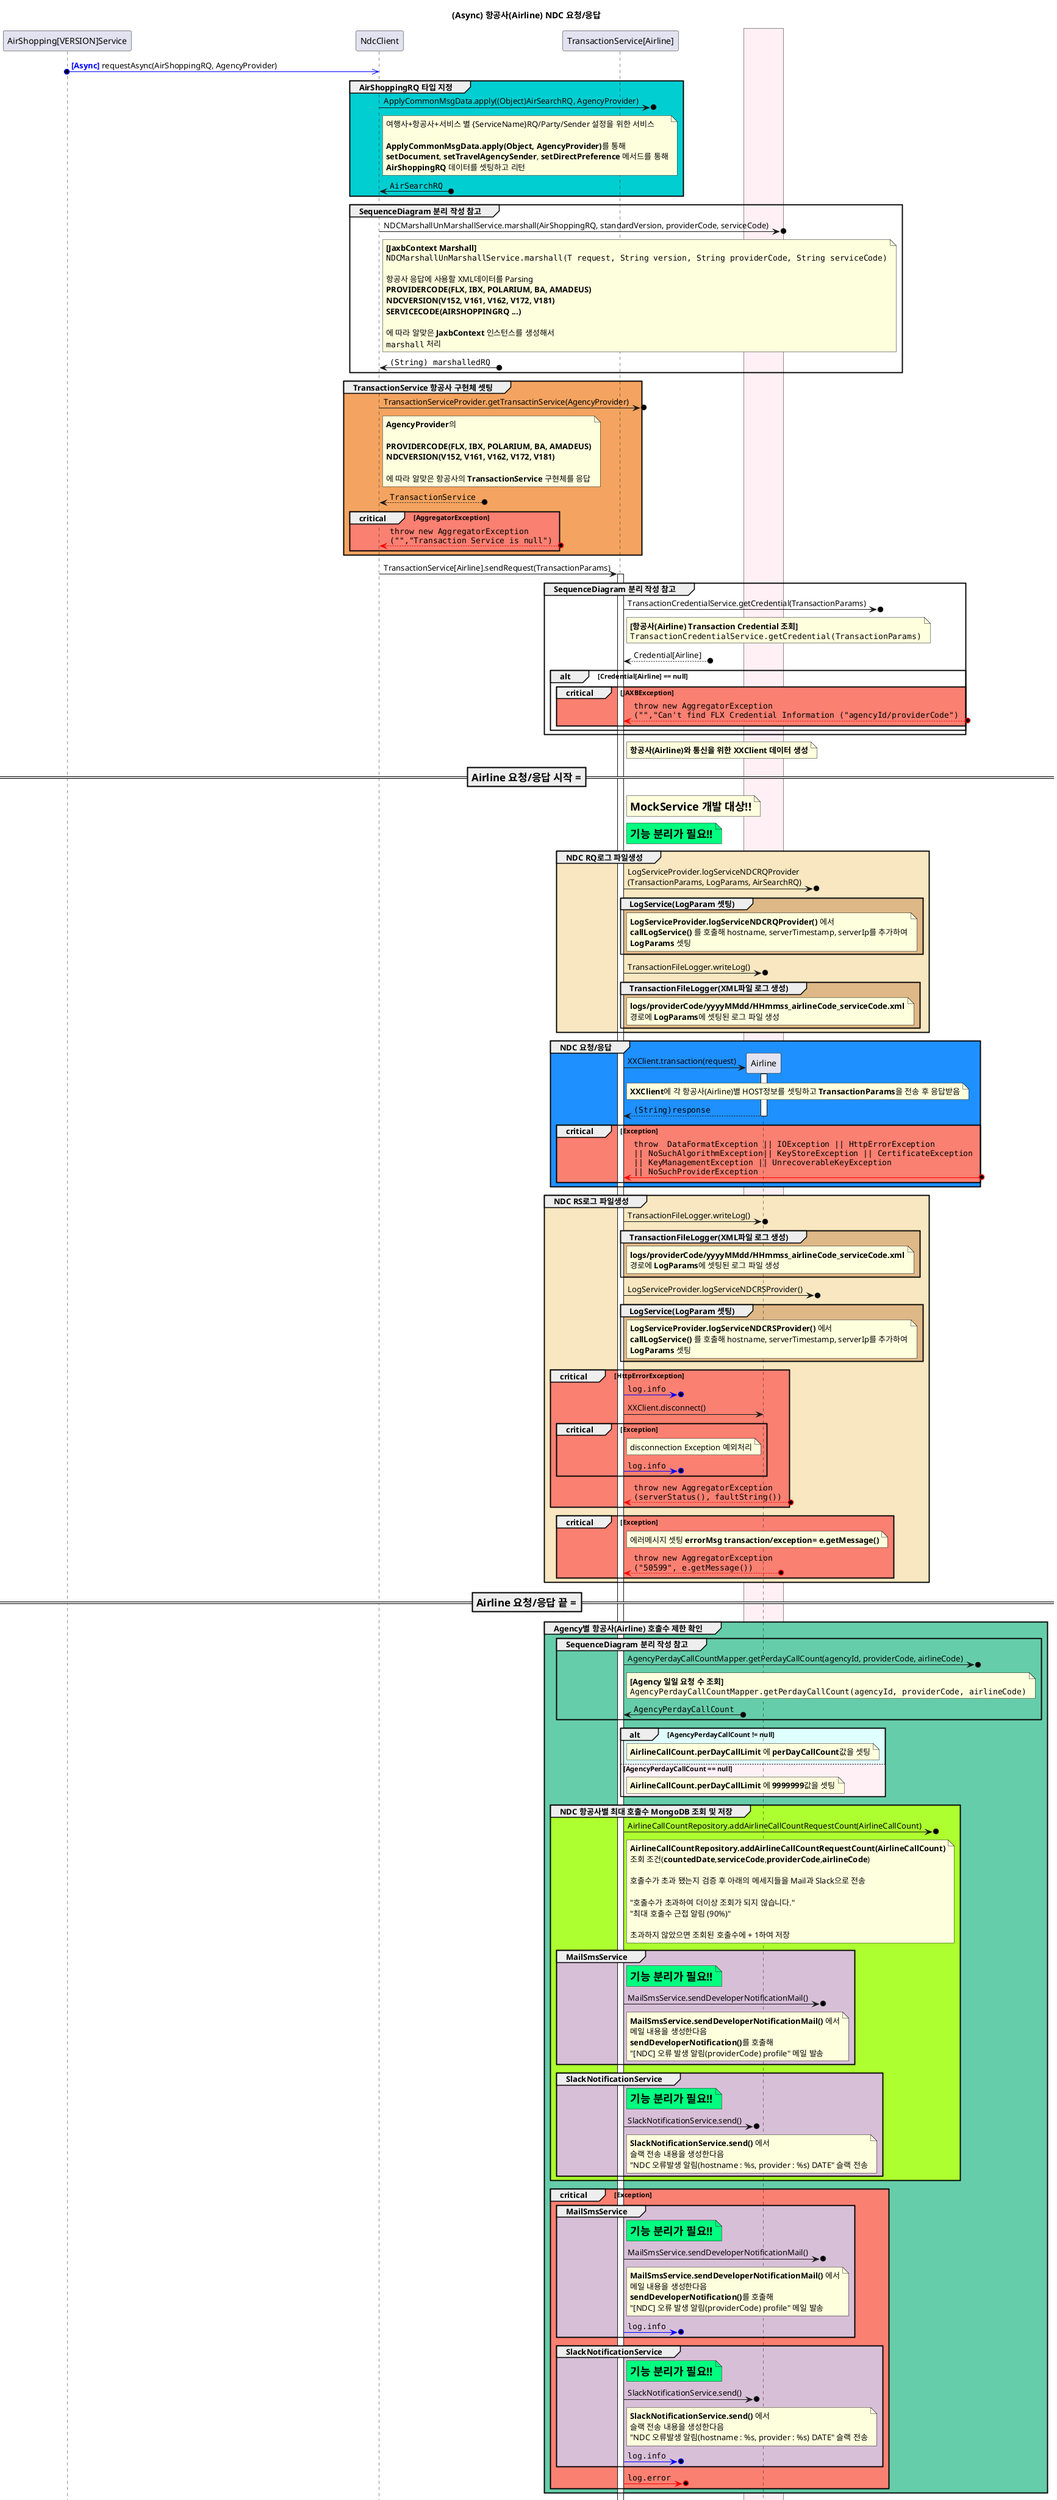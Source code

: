 @startuml
title **(Async) 항공사(Airline) NDC 요청/응답**

participant "AirShopping[VERSION]Service" as versionAirShoppingService
participant NdcClient
participant "TransactionService[Airline]" as airlineTransaction
box #LavenderBlush
    participant Airline
end box

versionAirShoppingService o-[#blue]>> NdcClient: <color:blue>**[Async]**</color> requestAsync(AirShoppingRQ, AgencyProvider)

    ' Util 사용
    group #DarkTurquoise AirShoppingRQ 타입 지정
        NdcClient ->o?: ApplyCommonMsgData.apply((Object)AirSearchRQ, AgencyProvider)
        ' note over versionAirShoppingService
        note right of NdcClient
        여행사+항공사+서비스 별 {ServiceName}RQ/Party/Sender 설정을 위한 서비스

        **ApplyCommonMsgData.apply(Object, AgencyProvider)**를 통해
        **setDocument**, **setTravelAgencySender**, **setDirectPreference** 메서드를 통해
        **AirShoppingRQ** 데이터를 셋팅하고 리턴
        end note
        NdcClient <-o?: ""AirSearchRQ""
    end


    group SequenceDiagram 분리 작성 참고
        NdcClient ->o?: NDCMarshallUnMarshallService.marshall(AirShoppingRQ, standardVersion, providerCode, serviceCode)
        note right of NdcClient
        **[JaxbContext Marshall]**
        ""NDCMarshallUnMarshallService.marshall(T request, String version, String providerCode, String serviceCode)""

        항공사 응답에 사용할 XML데이터를 Parsing
        **PROVIDERCODE(FLX, IBX, POLARIUM, BA, AMADEUS)**
        **NDCVERSION(V152, V161, V162, V172, V181)**
        **SERVICECODE(AIRSHOPPINGRQ ...)**

        에 따라 알맞은 **JaxbContext** 인스턴스를 생성해서
        ""marshall"" 처리
        end note
        NdcClient <-o?: ""(String) marshalledRQ""
    end


    ' transaction start ================================================================================
    group #SandyBrown TransactionService 항공사 구현체 셋팅
        NdcClient ->o?: TransactionServiceProvider.getTransactinService(AgencyProvider)
        note right of NdcClient
        **AgencyProvider**의 

        **PROVIDERCODE(FLX, IBX, POLARIUM, BA, AMADEUS)**
        **NDCVERSION(V152, V161, V162, V172, V181)**

        에 따라 알맞은 항공사의 **TransactionService** 구현체를 응답
        end note

        NdcClient <--o?: ""TransactionService""
        critical #Salmon AggregatorException
            ' Logger
            NdcClient <[#red]--o? : ""throw new AggregatorException""\n""(~"","Transaction Service is null")""
        end
    end
    ' transaction end ================================================================================

    ' airlineTransaction start ================================================================================
    NdcClient -> airlineTransaction ++ : TransactionService[Airline].sendRequest(TransactionParams)

        group SequenceDiagram 분리 작성 참고
            airlineTransaction ->o?: TransactionCredentialService.getCredential(TransactionParams)
            note right of airlineTransaction
            **[항공사(Airline) Transaction Credential 조회]**
            ""TransactionCredentialService.getCredential(TransactionParams)""
            end note
            airlineTransaction <--o?: Credential[Airline]

            alt Credential[Airline] == null
                critical #Salmon JAXBException
                    ' Logger
                    airlineTransaction <[#red]--o?: ""throw new AggregatorException""\n""(~"","Can't find FLX Credential Information ("agencyId/providerCode")""
                end
            end
        end

        note right of airlineTransaction: **항공사(Airline)와 통신을 위한 XXClient 데이터 생성**

        === Airline 요청/응답 시작 ===
        note right of airlineTransaction: **<size:18>MockService 개발 대상!!</size>**
        note right of airlineTransaction #SpringGreen: **<size:18>기능 분리가 필요!!</size>**
        group #STRATEGY NDC RQ로그 파일생성
            airlineTransaction ->o?: LogServiceProvider.logServiceNDCRQProvider\n(TransactionParams, LogParams, AirSearchRQ)
            group #BurlyWood LogService(LogParam 셋팅)
                note right of airlineTransaction
                    **LogServiceProvider.logServiceNDCRQProvider()** 에서
                    **callLogService()** 를 호출해 hostname, serverTimestamp, serverIp를 추가하여
                    **LogParams** 셋팅
                end note
            end
            airlineTransaction ->o?: TransactionFileLogger.writeLog()
            group #BurlyWood TransactionFileLogger(XML파일 로그 생성)
                note right of airlineTransaction
                    **logs/providerCode/yyyyMMdd/HHmmss_airlineCode_serviceCode.xml**
                    경로에 **LogParams**에 셋팅된 로그 파일 생성
                end note
            end
        end

        group #DodgerBlue NDC 요청/응답
            airlineTransaction -> Airline ** : XXClient.transaction(request)
            activate Airline
            note right of airlineTransaction
            **XXClient**에 각 항공사(Airline)별 HOST정보를 셋팅하고 **TransactionParams**을 전송 후 응답받음
            end note
            airlineTransaction <-- Airline -- : ""(String)response""
            critical #Salmon Exception
                airlineTransaction <[#red]-o?: ""throw  DataFormatException || IOException || HttpErrorException""\n""|| NoSuchAlgorithmException|| KeyStoreException || CertificateException""\n""|| KeyManagementException || UnrecoverableKeyException""\n""|| NoSuchProviderException""
            end
        end

        group #STRATEGY NDC RS로그 파일생성
            airlineTransaction ->o?: TransactionFileLogger.writeLog()
            group #BurlyWood TransactionFileLogger(XML파일 로그 생성)
                note right of airlineTransaction
                    **logs/providerCode/yyyyMMdd/HHmmss_airlineCode_serviceCode.xml**
                    경로에 **LogParams**에 셋팅된 로그 파일 생성
                end note
            end
            airlineTransaction ->o?: LogServiceProvider.logServiceNDCRSProvider()
            group #BurlyWood LogService(LogParam 셋팅)
                note right of airlineTransaction
                    **LogServiceProvider.logServiceNDCRSProvider()** 에서
                    **callLogService()** 를 호출해 hostname, serverTimestamp, serverIp를 추가하여
                    **LogParams** 셋팅
                end note
            end
            critical #Salmon HttpErrorException
                ' Logger
                airlineTransaction -[#blue]>o?: ""log.info""
                airlineTransaction -> Airline: XXClient.disconnect()
                critical #Salmon Exception
                    note right of airlineTransaction: disconnection Exception 예외처리
                    airlineTransaction -[#blue]>o?: ""log.info""
                end
                airlineTransaction <[#red]--o?: ""throw new AggregatorException""\n""(serverStatus(), faultString())""
            end
            critical #Salmon Exception
                note right of airlineTransaction: 에러메시지 셋팅 **errorMsg transaction/exception= e.getMessage()**
                airlineTransaction <[#red]--o?: ""throw new AggregatorException""\n""("50599", e.getMessage())""
            end
        end

        === Airline 요청/응답 끝 ===

        group #MediumAquaMarine Agency별 항공사(Airline) 호출수 제한 확인
            group SequenceDiagram 분리 작성 참고
                airlineTransaction ->o? : AgencyPerdayCallCountMapper.getPerdayCallCount(agencyId, providerCode, airlineCode)
                note right of airlineTransaction
                **[Agency 일일 요청 수 조회]**
                ""AgencyPerdayCallCountMapper.getPerdayCallCount(agencyId, providerCode, airlineCode)""
                end note
                airlineTransaction <-o?: ""AgencyPerdayCallCount""
            end

            alt #LightCyan AgencyPerdayCallCount != null
                note right of airlineTransaction: **AirlineCallCount.perDayCallLimit** 에 **perDayCallCount**값을 셋팅 
            else #LavenderBlush AgencyPerdayCallCount == null
                note right of airlineTransaction: **AirlineCallCount.perDayCallLimit** 에 **9999999**값을 셋팅 
            end
            
            ' MongoDB Cache
            group #GreenYellow NDC 항공사별 최대 호출수 MongoDB 조회 및 저장
                airlineTransaction ->o?: AirlineCallCountRepository.addAirlineCallCountRequestCount(AirlineCallCount)
                note right of airlineTransaction
                **AirlineCallCountRepository.addAirlineCallCountRequestCount(AirlineCallCount)**
                조회 조건(**countedDate**,**serviceCode**,**providerCode**,**airlineCode**)

                호출수가 초과 됐는지 검증 후 아래의 메세지들을 Mail과 Slack으로 전송

                "호출수가 초과하여 더이상 조회가 되지 않습니다."
                "최대 호출수 근접 알림 (90%)"

                초과하지 않았으면 조회된 호출수에 + 1하여 저장
                end note

                group #Thistle MailSmsService
                    note right of airlineTransaction #SpringGreen: **<size:18>기능 분리가 필요!!</size>**
                    airlineTransaction ->o?: MailSmsService.sendDeveloperNotificationMail()
                    note right of airlineTransaction
                        **MailSmsService.sendDeveloperNotificationMail()** 에서
                        메일 내용을 생성한다음
                        **sendDeveloperNotification()**를 호출해
                        "[NDC] 오류 발생 알림(providerCode) profile" 메일 발송
                    end note
                end

                group #Thistle SlackNotificationService
                    note right of airlineTransaction #SpringGreen: **<size:18>기능 분리가 필요!!</size>**
                    airlineTransaction ->o?: SlackNotificationService.send()
                    note right of airlineTransaction
                        **SlackNotificationService.send()** 에서
                        슬랙 전송 내용을 생성한다음
                        "NDC 오류발생 알림(hostname : %s, provider : %s) DATE" 슬랙 전송
                    end note
                end
            end

            critical #Salmon Exception
                group #Thistle MailSmsService
                    note right of airlineTransaction #SpringGreen: **<size:18>기능 분리가 필요!!</size>**
                    airlineTransaction ->o?: MailSmsService.sendDeveloperNotificationMail()
                    note right of airlineTransaction
                        **MailSmsService.sendDeveloperNotificationMail()** 에서
                        메일 내용을 생성한다음
                        **sendDeveloperNotification()**를 호출해
                        "[NDC] 오류 발생 알림(providerCode) profile" 메일 발송
                    end note
                    ' Logger
                    airlineTransaction -[#blue]>o?: ""log.info""
                end

                group #Thistle SlackNotificationService
                    note right of airlineTransaction #SpringGreen: **<size:18>기능 분리가 필요!!</size>**
                    airlineTransaction ->o?: SlackNotificationService.send()
                    note right of airlineTransaction
                        **SlackNotificationService.send()** 에서
                        슬랙 전송 내용을 생성한다음
                        "NDC 오류발생 알림(hostname : %s, provider : %s) DATE" 슬랙 전송
                    end note
                    ' Logger
                    airlineTransaction -[#blue]>o?: ""log.info""
                end
                ' Logger
                airlineTransaction -[#red]>o?: ""log.error""
            end
        end

        critical #Salmon AggregatorHttpException || AggregatorException
            group #BurlyWood LogService(LogParam 셋팅)
                airlineTransaction ->o?: LogServiceProvider.logServiceExcpetionProvider\n(LogParams, "50151" "Invalid query results", StackTraceUtil.getStackTraceString(Exception))
                note right of airlineTransaction
                    **LogServiceProvider.logServiceExcpetionProvider()** 에서

                    **LogParams**에 아래의 값들을 셋팅

                    **resTime, resMsg, resStatus, errorMsg**을 셋팅하고
                    **callLogService()** 를 호출해 **hostname, serverTimestamp, serverIp**를 추가 셋팅
                    JSON 형태로 로그를 출력
                end note
                ' Logger
                airlineTransaction -[#blue]>o?: ""log.info""
            end
            alt #LightCyan serviceCode.notEquals(SERVICECODE.AIRSHOPPINGRQ)
                group #Thistle MailSmsService
                    note right of airlineTransaction #SpringGreen: **<size:18>기능 분리가 필요!!</size>**
                    airlineTransaction ->o?: MailSmsService.sendDeveloperNotificationMail()
                    note right of airlineTransaction
                        **MailSmsService.sendDeveloperNotificationMail()** 에서
                        메일 내용을 생성한다음
                        **sendDeveloperNotification()**를 호출해
                        "[NDC] 오류 발생 알림(providerCode) profile" 메일 발송
                    end note
                    ' Logger
                    airlineTransaction -[#blue]>o?: ""log.info""
                end

                group #Thistle SlackNotificationService
                    note right of airlineTransaction #SpringGreen: **<size:18>기능 분리가 필요!!</size>**
                    airlineTransaction ->o?: SlackNotificationService.send()
                    note right of airlineTransaction
                        **SlackNotificationService.send()** 에서
                        슬랙 전송 내용을 생성한다음
                        "NDC 오류발생 알림(hostname : %s, provider : %s) DATE" 슬랙 전송
                    end note
                    ' Logger
                    airlineTransaction -[#blue]>o?: ""log.info""
                end
            end
        end

    NdcClient <-- airlineTransaction -- : ""(String)response""
    ' airlineTransaction end ================================================================================

    NdcClient -[#blue]>o?: ""log.debug""

    group SequenceDiagram 분리 작성 참고
        NdcClient ->o?: NDCMarshallUnMarshallService.unmarshall\n((String)response, standardVersion, providerCode, serviceCode)
        note right of NdcClient
        **[JaxbContext UnMarshall]**
        ""NDCMarshallUnMarshallService.unmarshall""
        ""(String response, String version, String providerCode, String serviceCode)""
        
        항공사 응답에 사용할 XML데이터를 Parsing
        **PROVIDERCODE(FLX, IBX, POLARIUM, BA, AMADEUS)**
        **NDCVERSION(V152, V161, V162, V172, V181)**
        **SERVICECODE(AIRSHOPPINGRQ ...)**
        
        에 따라 알맞은 **JaxbContext** 인스턴스를 생성해서
        ""unmarshall"" 처리
        end note
        NdcClient <-o?: ""(Object)Unmarshaller.unmarshal(StringReader)""

        critical #Salmon JAXBException
            NdcClient <[#red]--o?: ""throw new AggregatorException""\n""(~"","Jaxb Marshall Exception")""
        end
    end

    critical #Salmon AggregatorException
        ' Logger
        NdcClient -[#red]>o?: ""log.error""
    end
    critical #Salmon Exception
        ' Logger
        NdcClient -[#red]>o?: ""log.error""
    end

versionAirShoppingService o<<[#blue]-- NdcClient: <color:blue>**[Async]**</color> ""CompletableFuture.completedFuture((Object)AirShoppingRS)""
@enduml